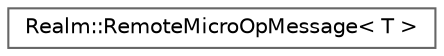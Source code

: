 digraph "Graphical Class Hierarchy"
{
 // LATEX_PDF_SIZE
  bgcolor="transparent";
  edge [fontname=Helvetica,fontsize=10,labelfontname=Helvetica,labelfontsize=10];
  node [fontname=Helvetica,fontsize=10,shape=box,height=0.2,width=0.4];
  rankdir="LR";
  Node0 [id="Node000000",label="Realm::RemoteMicroOpMessage\< T \>",height=0.2,width=0.4,color="grey40", fillcolor="white", style="filled",URL="$structRealm_1_1RemoteMicroOpMessage.html",tooltip=" "];
}
